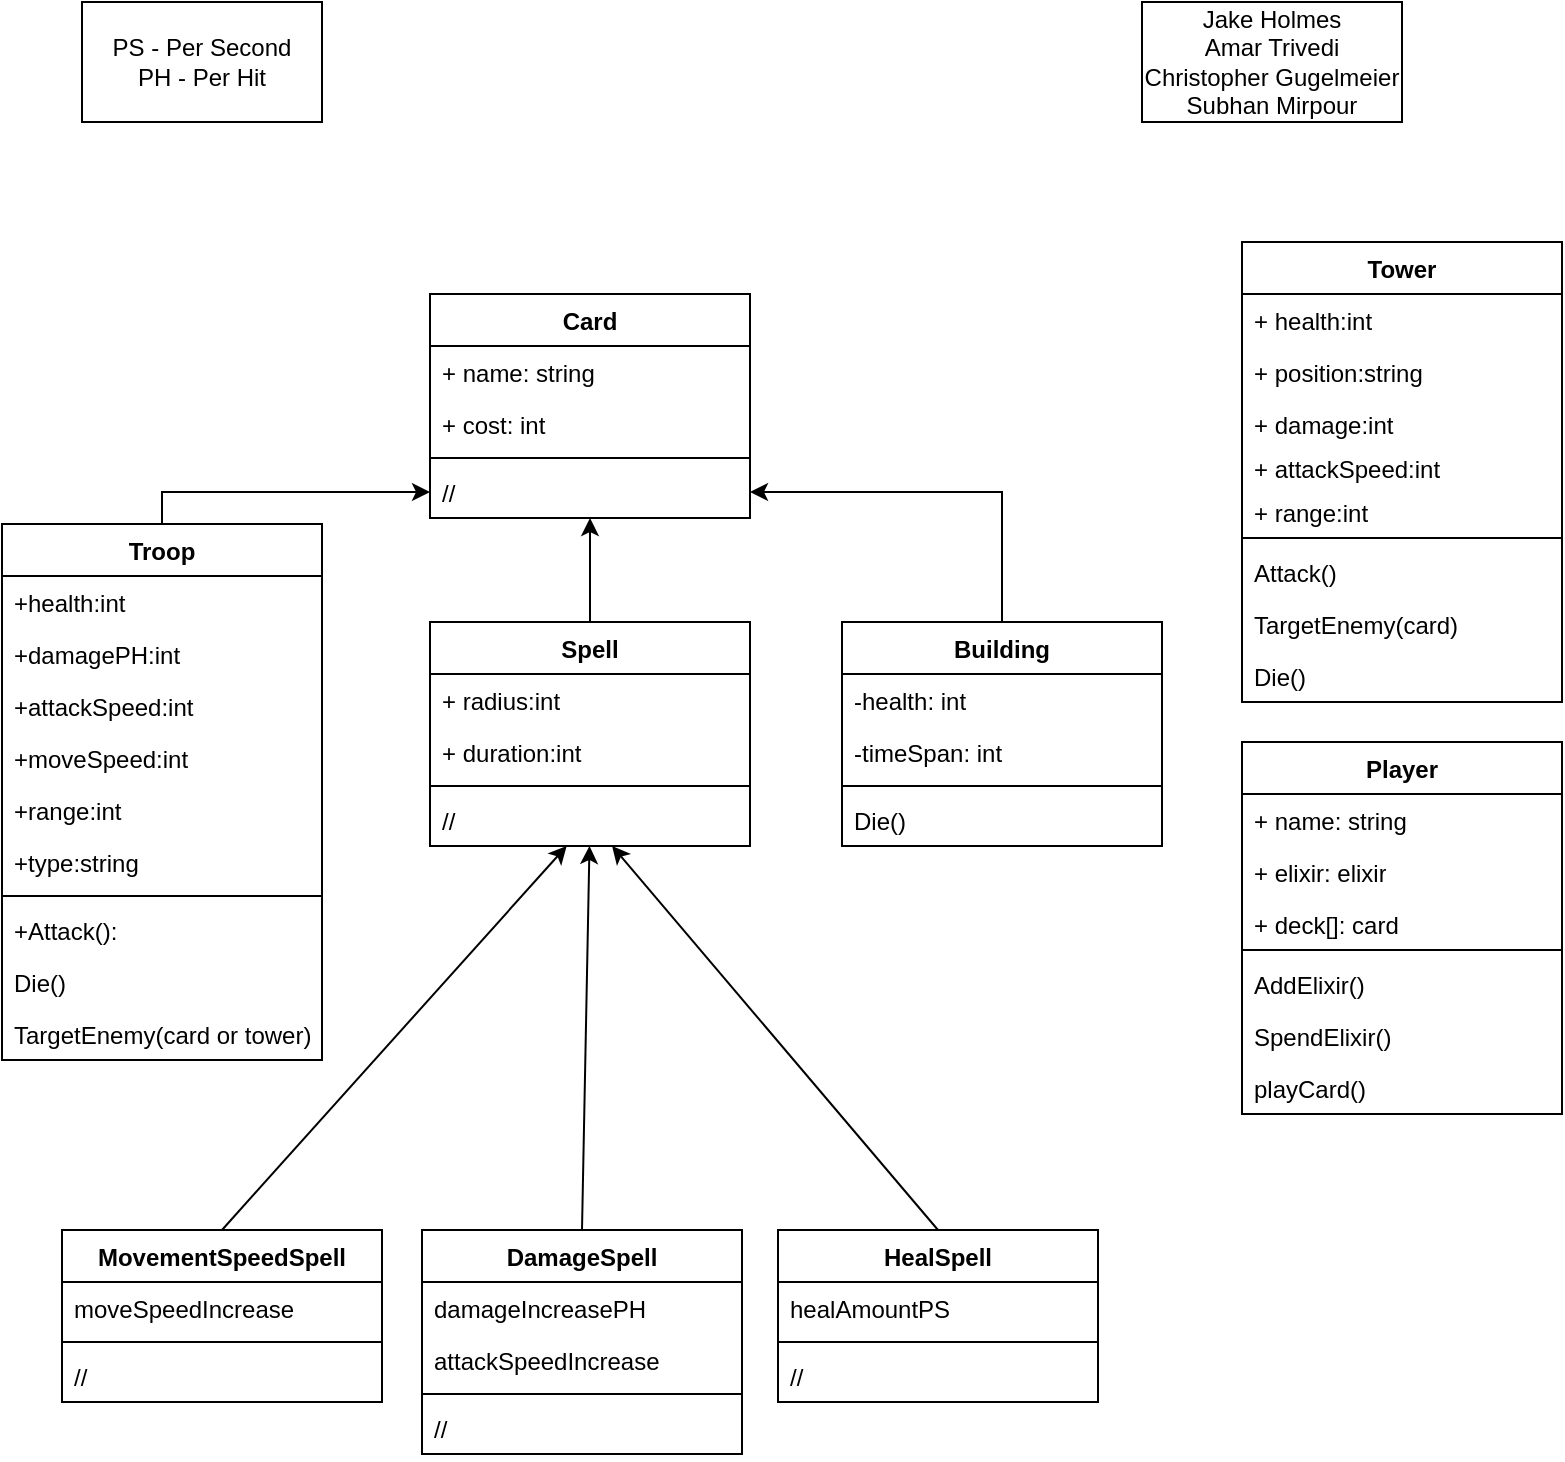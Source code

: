 <mxfile version="24.0.2" type="device">
  <diagram id="C5RBs43oDa-KdzZeNtuy" name="Page-1">
    <mxGraphModel dx="1434" dy="1915" grid="1" gridSize="10" guides="1" tooltips="1" connect="1" arrows="1" fold="1" page="1" pageScale="1" pageWidth="827" pageHeight="1169" math="0" shadow="0">
      <root>
        <mxCell id="WIyWlLk6GJQsqaUBKTNV-0" />
        <mxCell id="WIyWlLk6GJQsqaUBKTNV-1" parent="WIyWlLk6GJQsqaUBKTNV-0" />
        <mxCell id="csvhxNmsxQ6Armp73pFt-4" value="Tower" style="swimlane;fontStyle=1;align=center;verticalAlign=top;childLayout=stackLayout;horizontal=1;startSize=26;horizontalStack=0;resizeParent=1;resizeParentMax=0;resizeLast=0;collapsible=1;marginBottom=0;whiteSpace=wrap;html=1;" parent="WIyWlLk6GJQsqaUBKTNV-1" vertex="1">
          <mxGeometry x="660" y="40" width="160" height="230" as="geometry" />
        </mxCell>
        <mxCell id="csvhxNmsxQ6Armp73pFt-5" value="+&amp;nbsp;&lt;span style=&quot;background-color: initial;&quot;&gt;health:int&lt;/span&gt;" style="text;strokeColor=none;fillColor=none;align=left;verticalAlign=top;spacingLeft=4;spacingRight=4;overflow=hidden;rotatable=0;points=[[0,0.5],[1,0.5]];portConstraint=eastwest;whiteSpace=wrap;html=1;" parent="csvhxNmsxQ6Armp73pFt-4" vertex="1">
          <mxGeometry y="26" width="160" height="26" as="geometry" />
        </mxCell>
        <mxCell id="csvhxNmsxQ6Armp73pFt-49" value="+ position:string" style="text;strokeColor=none;fillColor=none;align=left;verticalAlign=top;spacingLeft=4;spacingRight=4;overflow=hidden;rotatable=0;points=[[0,0.5],[1,0.5]];portConstraint=eastwest;whiteSpace=wrap;html=1;" parent="csvhxNmsxQ6Armp73pFt-4" vertex="1">
          <mxGeometry y="52" width="160" height="26" as="geometry" />
        </mxCell>
        <mxCell id="csvhxNmsxQ6Armp73pFt-50" value="+ damage:int" style="text;strokeColor=none;fillColor=none;align=left;verticalAlign=top;spacingLeft=4;spacingRight=4;overflow=hidden;rotatable=0;points=[[0,0.5],[1,0.5]];portConstraint=eastwest;whiteSpace=wrap;html=1;" parent="csvhxNmsxQ6Armp73pFt-4" vertex="1">
          <mxGeometry y="78" width="160" height="22" as="geometry" />
        </mxCell>
        <mxCell id="iNIcQriuoPwsWavCCn1I-0" value="+ attackSpeed:int" style="text;strokeColor=none;fillColor=none;align=left;verticalAlign=top;spacingLeft=4;spacingRight=4;overflow=hidden;rotatable=0;points=[[0,0.5],[1,0.5]];portConstraint=eastwest;whiteSpace=wrap;html=1;" parent="csvhxNmsxQ6Armp73pFt-4" vertex="1">
          <mxGeometry y="100" width="160" height="22" as="geometry" />
        </mxCell>
        <mxCell id="iNIcQriuoPwsWavCCn1I-4" value="+ range:int" style="text;strokeColor=none;fillColor=none;align=left;verticalAlign=top;spacingLeft=4;spacingRight=4;overflow=hidden;rotatable=0;points=[[0,0.5],[1,0.5]];portConstraint=eastwest;whiteSpace=wrap;html=1;" parent="csvhxNmsxQ6Armp73pFt-4" vertex="1">
          <mxGeometry y="122" width="160" height="22" as="geometry" />
        </mxCell>
        <mxCell id="csvhxNmsxQ6Armp73pFt-6" value="" style="line;strokeWidth=1;fillColor=none;align=left;verticalAlign=middle;spacingTop=-1;spacingLeft=3;spacingRight=3;rotatable=0;labelPosition=right;points=[];portConstraint=eastwest;strokeColor=inherit;" parent="csvhxNmsxQ6Armp73pFt-4" vertex="1">
          <mxGeometry y="144" width="160" height="8" as="geometry" />
        </mxCell>
        <mxCell id="csvhxNmsxQ6Armp73pFt-7" value="Attack()" style="text;strokeColor=none;fillColor=none;align=left;verticalAlign=top;spacingLeft=4;spacingRight=4;overflow=hidden;rotatable=0;points=[[0,0.5],[1,0.5]];portConstraint=eastwest;whiteSpace=wrap;html=1;" parent="csvhxNmsxQ6Armp73pFt-4" vertex="1">
          <mxGeometry y="152" width="160" height="26" as="geometry" />
        </mxCell>
        <mxCell id="csvhxNmsxQ6Armp73pFt-51" value="TargetEnemy(card)" style="text;strokeColor=none;fillColor=none;align=left;verticalAlign=top;spacingLeft=4;spacingRight=4;overflow=hidden;rotatable=0;points=[[0,0.5],[1,0.5]];portConstraint=eastwest;whiteSpace=wrap;html=1;" parent="csvhxNmsxQ6Armp73pFt-4" vertex="1">
          <mxGeometry y="178" width="160" height="26" as="geometry" />
        </mxCell>
        <mxCell id="Tl1MsKWOfguhLpxrArYQ-1" value="Die()" style="text;strokeColor=none;fillColor=none;align=left;verticalAlign=top;spacingLeft=4;spacingRight=4;overflow=hidden;rotatable=0;points=[[0,0.5],[1,0.5]];portConstraint=eastwest;whiteSpace=wrap;html=1;" parent="csvhxNmsxQ6Armp73pFt-4" vertex="1">
          <mxGeometry y="204" width="160" height="26" as="geometry" />
        </mxCell>
        <mxCell id="csvhxNmsxQ6Armp73pFt-16" value="Card" style="swimlane;fontStyle=1;align=center;verticalAlign=top;childLayout=stackLayout;horizontal=1;startSize=26;horizontalStack=0;resizeParent=1;resizeParentMax=0;resizeLast=0;collapsible=1;marginBottom=0;whiteSpace=wrap;html=1;" parent="WIyWlLk6GJQsqaUBKTNV-1" vertex="1">
          <mxGeometry x="254" y="66" width="160" height="112" as="geometry" />
        </mxCell>
        <mxCell id="csvhxNmsxQ6Armp73pFt-17" value="+ name: string" style="text;strokeColor=none;fillColor=none;align=left;verticalAlign=top;spacingLeft=4;spacingRight=4;overflow=hidden;rotatable=0;points=[[0,0.5],[1,0.5]];portConstraint=eastwest;whiteSpace=wrap;html=1;" parent="csvhxNmsxQ6Armp73pFt-16" vertex="1">
          <mxGeometry y="26" width="160" height="26" as="geometry" />
        </mxCell>
        <mxCell id="csvhxNmsxQ6Armp73pFt-41" value="+ cost: int" style="text;strokeColor=none;fillColor=none;align=left;verticalAlign=top;spacingLeft=4;spacingRight=4;overflow=hidden;rotatable=0;points=[[0,0.5],[1,0.5]];portConstraint=eastwest;whiteSpace=wrap;html=1;" parent="csvhxNmsxQ6Armp73pFt-16" vertex="1">
          <mxGeometry y="52" width="160" height="26" as="geometry" />
        </mxCell>
        <mxCell id="csvhxNmsxQ6Armp73pFt-18" value="" style="line;strokeWidth=1;fillColor=none;align=left;verticalAlign=middle;spacingTop=-1;spacingLeft=3;spacingRight=3;rotatable=0;labelPosition=right;points=[];portConstraint=eastwest;strokeColor=inherit;" parent="csvhxNmsxQ6Armp73pFt-16" vertex="1">
          <mxGeometry y="78" width="160" height="8" as="geometry" />
        </mxCell>
        <mxCell id="csvhxNmsxQ6Armp73pFt-19" value="//" style="text;strokeColor=none;fillColor=none;align=left;verticalAlign=top;spacingLeft=4;spacingRight=4;overflow=hidden;rotatable=0;points=[[0,0.5],[1,0.5]];portConstraint=eastwest;whiteSpace=wrap;html=1;" parent="csvhxNmsxQ6Armp73pFt-16" vertex="1">
          <mxGeometry y="86" width="160" height="26" as="geometry" />
        </mxCell>
        <mxCell id="csvhxNmsxQ6Armp73pFt-32" value="Spell" style="swimlane;fontStyle=1;align=center;verticalAlign=top;childLayout=stackLayout;horizontal=1;startSize=26;horizontalStack=0;resizeParent=1;resizeParentMax=0;resizeLast=0;collapsible=1;marginBottom=0;whiteSpace=wrap;html=1;" parent="WIyWlLk6GJQsqaUBKTNV-1" vertex="1">
          <mxGeometry x="254" y="230" width="160" height="112" as="geometry" />
        </mxCell>
        <mxCell id="csvhxNmsxQ6Armp73pFt-33" value="+ radius:int" style="text;strokeColor=none;fillColor=none;align=left;verticalAlign=top;spacingLeft=4;spacingRight=4;overflow=hidden;rotatable=0;points=[[0,0.5],[1,0.5]];portConstraint=eastwest;whiteSpace=wrap;html=1;" parent="csvhxNmsxQ6Armp73pFt-32" vertex="1">
          <mxGeometry y="26" width="160" height="26" as="geometry" />
        </mxCell>
        <mxCell id="csvhxNmsxQ6Armp73pFt-47" value="+ duration:int" style="text;strokeColor=none;fillColor=none;align=left;verticalAlign=top;spacingLeft=4;spacingRight=4;overflow=hidden;rotatable=0;points=[[0,0.5],[1,0.5]];portConstraint=eastwest;whiteSpace=wrap;html=1;" parent="csvhxNmsxQ6Armp73pFt-32" vertex="1">
          <mxGeometry y="52" width="160" height="26" as="geometry" />
        </mxCell>
        <mxCell id="csvhxNmsxQ6Armp73pFt-34" value="" style="line;strokeWidth=1;fillColor=none;align=left;verticalAlign=middle;spacingTop=-1;spacingLeft=3;spacingRight=3;rotatable=0;labelPosition=right;points=[];portConstraint=eastwest;strokeColor=inherit;" parent="csvhxNmsxQ6Armp73pFt-32" vertex="1">
          <mxGeometry y="78" width="160" height="8" as="geometry" />
        </mxCell>
        <mxCell id="csvhxNmsxQ6Armp73pFt-35" value="//" style="text;strokeColor=none;fillColor=none;align=left;verticalAlign=top;spacingLeft=4;spacingRight=4;overflow=hidden;rotatable=0;points=[[0,0.5],[1,0.5]];portConstraint=eastwest;whiteSpace=wrap;html=1;" parent="csvhxNmsxQ6Armp73pFt-32" vertex="1">
          <mxGeometry y="86" width="160" height="26" as="geometry" />
        </mxCell>
        <mxCell id="iNIcQriuoPwsWavCCn1I-9" value="HealSpell" style="swimlane;fontStyle=1;align=center;verticalAlign=top;childLayout=stackLayout;horizontal=1;startSize=26;horizontalStack=0;resizeParent=1;resizeParentMax=0;resizeLast=0;collapsible=1;marginBottom=0;whiteSpace=wrap;html=1;" parent="WIyWlLk6GJQsqaUBKTNV-1" vertex="1">
          <mxGeometry x="428" y="534" width="160" height="86" as="geometry">
            <mxRectangle x="428" y="534" width="90" height="30" as="alternateBounds" />
          </mxGeometry>
        </mxCell>
        <mxCell id="iNIcQriuoPwsWavCCn1I-13" value="healAmountPS" style="text;strokeColor=none;fillColor=none;align=left;verticalAlign=top;spacingLeft=4;spacingRight=4;overflow=hidden;rotatable=0;points=[[0,0.5],[1,0.5]];portConstraint=eastwest;whiteSpace=wrap;html=1;" parent="iNIcQriuoPwsWavCCn1I-9" vertex="1">
          <mxGeometry y="26" width="160" height="26" as="geometry" />
        </mxCell>
        <mxCell id="iNIcQriuoPwsWavCCn1I-14" value="" style="line;strokeWidth=1;fillColor=none;align=left;verticalAlign=middle;spacingTop=-1;spacingLeft=3;spacingRight=3;rotatable=0;labelPosition=right;points=[];portConstraint=eastwest;strokeColor=inherit;" parent="iNIcQriuoPwsWavCCn1I-9" vertex="1">
          <mxGeometry y="52" width="160" height="8" as="geometry" />
        </mxCell>
        <mxCell id="iNIcQriuoPwsWavCCn1I-15" value="//" style="text;strokeColor=none;fillColor=none;align=left;verticalAlign=top;spacingLeft=4;spacingRight=4;overflow=hidden;rotatable=0;points=[[0,0.5],[1,0.5]];portConstraint=eastwest;whiteSpace=wrap;html=1;" parent="iNIcQriuoPwsWavCCn1I-9" vertex="1">
          <mxGeometry y="60" width="160" height="26" as="geometry" />
        </mxCell>
        <mxCell id="iNIcQriuoPwsWavCCn1I-16" value="DamageSpell" style="swimlane;fontStyle=1;align=center;verticalAlign=top;childLayout=stackLayout;horizontal=1;startSize=26;horizontalStack=0;resizeParent=1;resizeParentMax=0;resizeLast=0;collapsible=1;marginBottom=0;whiteSpace=wrap;html=1;" parent="WIyWlLk6GJQsqaUBKTNV-1" vertex="1">
          <mxGeometry x="250" y="534" width="160" height="112" as="geometry" />
        </mxCell>
        <mxCell id="iNIcQriuoPwsWavCCn1I-17" value="damageIncreasePH" style="text;strokeColor=none;fillColor=none;align=left;verticalAlign=top;spacingLeft=4;spacingRight=4;overflow=hidden;rotatable=0;points=[[0,0.5],[1,0.5]];portConstraint=eastwest;whiteSpace=wrap;html=1;" parent="iNIcQriuoPwsWavCCn1I-16" vertex="1">
          <mxGeometry y="26" width="160" height="26" as="geometry" />
        </mxCell>
        <mxCell id="GaQi7xk27JUv1yIqM9jF-0" value="attackSpeedIncrease" style="text;strokeColor=none;fillColor=none;align=left;verticalAlign=top;spacingLeft=4;spacingRight=4;overflow=hidden;rotatable=0;points=[[0,0.5],[1,0.5]];portConstraint=eastwest;whiteSpace=wrap;html=1;" parent="iNIcQriuoPwsWavCCn1I-16" vertex="1">
          <mxGeometry y="52" width="160" height="26" as="geometry" />
        </mxCell>
        <mxCell id="iNIcQriuoPwsWavCCn1I-19" value="" style="line;strokeWidth=1;fillColor=none;align=left;verticalAlign=middle;spacingTop=-1;spacingLeft=3;spacingRight=3;rotatable=0;labelPosition=right;points=[];portConstraint=eastwest;strokeColor=inherit;" parent="iNIcQriuoPwsWavCCn1I-16" vertex="1">
          <mxGeometry y="78" width="160" height="8" as="geometry" />
        </mxCell>
        <mxCell id="iNIcQriuoPwsWavCCn1I-20" value="//" style="text;strokeColor=none;fillColor=none;align=left;verticalAlign=top;spacingLeft=4;spacingRight=4;overflow=hidden;rotatable=0;points=[[0,0.5],[1,0.5]];portConstraint=eastwest;whiteSpace=wrap;html=1;" parent="iNIcQriuoPwsWavCCn1I-16" vertex="1">
          <mxGeometry y="86" width="160" height="26" as="geometry" />
        </mxCell>
        <mxCell id="iNIcQriuoPwsWavCCn1I-21" value="MovementSpeedSpell" style="swimlane;fontStyle=1;align=center;verticalAlign=top;childLayout=stackLayout;horizontal=1;startSize=26;horizontalStack=0;resizeParent=1;resizeParentMax=0;resizeLast=0;collapsible=1;marginBottom=0;whiteSpace=wrap;html=1;" parent="WIyWlLk6GJQsqaUBKTNV-1" vertex="1">
          <mxGeometry x="70" y="534" width="160" height="86" as="geometry" />
        </mxCell>
        <mxCell id="iNIcQriuoPwsWavCCn1I-23" value="moveSpeedIncrease" style="text;strokeColor=none;fillColor=none;align=left;verticalAlign=top;spacingLeft=4;spacingRight=4;overflow=hidden;rotatable=0;points=[[0,0.5],[1,0.5]];portConstraint=eastwest;whiteSpace=wrap;html=1;" parent="iNIcQriuoPwsWavCCn1I-21" vertex="1">
          <mxGeometry y="26" width="160" height="26" as="geometry" />
        </mxCell>
        <mxCell id="iNIcQriuoPwsWavCCn1I-24" value="" style="line;strokeWidth=1;fillColor=none;align=left;verticalAlign=middle;spacingTop=-1;spacingLeft=3;spacingRight=3;rotatable=0;labelPosition=right;points=[];portConstraint=eastwest;strokeColor=inherit;" parent="iNIcQriuoPwsWavCCn1I-21" vertex="1">
          <mxGeometry y="52" width="160" height="8" as="geometry" />
        </mxCell>
        <mxCell id="iNIcQriuoPwsWavCCn1I-25" value="//" style="text;strokeColor=none;fillColor=none;align=left;verticalAlign=top;spacingLeft=4;spacingRight=4;overflow=hidden;rotatable=0;points=[[0,0.5],[1,0.5]];portConstraint=eastwest;whiteSpace=wrap;html=1;" parent="iNIcQriuoPwsWavCCn1I-21" vertex="1">
          <mxGeometry y="60" width="160" height="26" as="geometry" />
        </mxCell>
        <mxCell id="GaQi7xk27JUv1yIqM9jF-1" value="PS - Per Second&lt;div&gt;PH - Per Hit&lt;/div&gt;" style="rounded=0;whiteSpace=wrap;html=1;" parent="WIyWlLk6GJQsqaUBKTNV-1" vertex="1">
          <mxGeometry x="80" y="-80" width="120" height="60" as="geometry" />
        </mxCell>
        <mxCell id="YzyzfopdXiHYQodAMBmI-0" value="Troop" style="swimlane;fontStyle=1;align=center;verticalAlign=top;childLayout=stackLayout;horizontal=1;startSize=26;horizontalStack=0;resizeParent=1;resizeParentMax=0;resizeLast=0;collapsible=1;marginBottom=0;whiteSpace=wrap;html=1;" parent="WIyWlLk6GJQsqaUBKTNV-1" vertex="1">
          <mxGeometry x="40" y="181" width="160" height="268" as="geometry">
            <mxRectangle x="40" y="181" width="70" height="30" as="alternateBounds" />
          </mxGeometry>
        </mxCell>
        <mxCell id="YzyzfopdXiHYQodAMBmI-1" value="+health:int" style="text;strokeColor=none;fillColor=none;align=left;verticalAlign=top;spacingLeft=4;spacingRight=4;overflow=hidden;rotatable=0;points=[[0,0.5],[1,0.5]];portConstraint=eastwest;whiteSpace=wrap;html=1;" parent="YzyzfopdXiHYQodAMBmI-0" vertex="1">
          <mxGeometry y="26" width="160" height="26" as="geometry" />
        </mxCell>
        <mxCell id="YzyzfopdXiHYQodAMBmI-2" value="+damagePH:int" style="text;strokeColor=none;fillColor=none;align=left;verticalAlign=top;spacingLeft=4;spacingRight=4;overflow=hidden;rotatable=0;points=[[0,0.5],[1,0.5]];portConstraint=eastwest;whiteSpace=wrap;html=1;" parent="YzyzfopdXiHYQodAMBmI-0" vertex="1">
          <mxGeometry y="52" width="160" height="26" as="geometry" />
        </mxCell>
        <mxCell id="YzyzfopdXiHYQodAMBmI-3" value="+attackSpeed:int" style="text;strokeColor=none;fillColor=none;align=left;verticalAlign=top;spacingLeft=4;spacingRight=4;overflow=hidden;rotatable=0;points=[[0,0.5],[1,0.5]];portConstraint=eastwest;whiteSpace=wrap;html=1;" parent="YzyzfopdXiHYQodAMBmI-0" vertex="1">
          <mxGeometry y="78" width="160" height="26" as="geometry" />
        </mxCell>
        <mxCell id="YzyzfopdXiHYQodAMBmI-4" value="+moveSpeed:int" style="text;strokeColor=none;fillColor=none;align=left;verticalAlign=top;spacingLeft=4;spacingRight=4;overflow=hidden;rotatable=0;points=[[0,0.5],[1,0.5]];portConstraint=eastwest;whiteSpace=wrap;html=1;" parent="YzyzfopdXiHYQodAMBmI-0" vertex="1">
          <mxGeometry y="104" width="160" height="26" as="geometry" />
        </mxCell>
        <mxCell id="YzyzfopdXiHYQodAMBmI-5" value="+range:int" style="text;strokeColor=none;fillColor=none;align=left;verticalAlign=top;spacingLeft=4;spacingRight=4;overflow=hidden;rotatable=0;points=[[0,0.5],[1,0.5]];portConstraint=eastwest;whiteSpace=wrap;html=1;" parent="YzyzfopdXiHYQodAMBmI-0" vertex="1">
          <mxGeometry y="130" width="160" height="26" as="geometry" />
        </mxCell>
        <mxCell id="ZuoqHaw9zAEhWaEtcI0y-0" value="+type:string" style="text;strokeColor=none;fillColor=none;align=left;verticalAlign=top;spacingLeft=4;spacingRight=4;overflow=hidden;rotatable=0;points=[[0,0.5],[1,0.5]];portConstraint=eastwest;whiteSpace=wrap;html=1;" parent="YzyzfopdXiHYQodAMBmI-0" vertex="1">
          <mxGeometry y="156" width="160" height="26" as="geometry" />
        </mxCell>
        <mxCell id="YzyzfopdXiHYQodAMBmI-6" value="" style="line;strokeWidth=1;fillColor=none;align=left;verticalAlign=middle;spacingTop=-1;spacingLeft=3;spacingRight=3;rotatable=0;labelPosition=right;points=[];portConstraint=eastwest;strokeColor=inherit;" parent="YzyzfopdXiHYQodAMBmI-0" vertex="1">
          <mxGeometry y="182" width="160" height="8" as="geometry" />
        </mxCell>
        <mxCell id="YzyzfopdXiHYQodAMBmI-7" value="+Attack():" style="text;strokeColor=none;fillColor=none;align=left;verticalAlign=top;spacingLeft=4;spacingRight=4;overflow=hidden;rotatable=0;points=[[0,0.5],[1,0.5]];portConstraint=eastwest;whiteSpace=wrap;html=1;" parent="YzyzfopdXiHYQodAMBmI-0" vertex="1">
          <mxGeometry y="190" width="160" height="26" as="geometry" />
        </mxCell>
        <mxCell id="YzyzfopdXiHYQodAMBmI-8" value="Die()" style="text;strokeColor=none;fillColor=none;align=left;verticalAlign=top;spacingLeft=4;spacingRight=4;overflow=hidden;rotatable=0;points=[[0,0.5],[1,0.5]];portConstraint=eastwest;whiteSpace=wrap;html=1;" parent="YzyzfopdXiHYQodAMBmI-0" vertex="1">
          <mxGeometry y="216" width="160" height="26" as="geometry" />
        </mxCell>
        <mxCell id="YzyzfopdXiHYQodAMBmI-9" value="TargetEnemy(card or tower)" style="text;strokeColor=none;fillColor=none;align=left;verticalAlign=top;spacingLeft=4;spacingRight=4;overflow=hidden;rotatable=0;points=[[0,0.5],[1,0.5]];portConstraint=eastwest;whiteSpace=wrap;html=1;" parent="YzyzfopdXiHYQodAMBmI-0" vertex="1">
          <mxGeometry y="242" width="160" height="26" as="geometry" />
        </mxCell>
        <mxCell id="kBVaoOtApolfgrzNVKWn-0" value="" style="endArrow=classic;html=1;rounded=0;exitX=0.5;exitY=0;exitDx=0;exitDy=0;entryX=0;entryY=0.5;entryDx=0;entryDy=0;endFill=1;" parent="WIyWlLk6GJQsqaUBKTNV-1" source="YzyzfopdXiHYQodAMBmI-0" target="csvhxNmsxQ6Armp73pFt-19" edge="1">
          <mxGeometry width="50" height="50" relative="1" as="geometry">
            <mxPoint x="110" y="280" as="sourcePoint" />
            <mxPoint x="140" y="180" as="targetPoint" />
            <Array as="points">
              <mxPoint x="120" y="165" />
            </Array>
          </mxGeometry>
        </mxCell>
        <mxCell id="kBVaoOtApolfgrzNVKWn-1" value="" style="endArrow=classic;html=1;rounded=0;entryX=0.5;entryY=1;entryDx=0;entryDy=0;exitX=0.5;exitY=0;exitDx=0;exitDy=0;" parent="WIyWlLk6GJQsqaUBKTNV-1" source="csvhxNmsxQ6Armp73pFt-32" target="csvhxNmsxQ6Armp73pFt-16" edge="1">
          <mxGeometry width="50" height="50" relative="1" as="geometry">
            <mxPoint x="330" y="230" as="sourcePoint" />
            <mxPoint x="380" y="180" as="targetPoint" />
          </mxGeometry>
        </mxCell>
        <mxCell id="kBVaoOtApolfgrzNVKWn-2" value="" style="endArrow=classic;html=1;rounded=0;exitX=0.5;exitY=0;exitDx=0;exitDy=0;entryX=1;entryY=0.5;entryDx=0;entryDy=0;" parent="WIyWlLk6GJQsqaUBKTNV-1" source="YzyzfopdXiHYQodAMBmI-55" target="csvhxNmsxQ6Armp73pFt-19" edge="1">
          <mxGeometry width="50" height="50" relative="1" as="geometry">
            <mxPoint x="540" y="210" as="sourcePoint" />
            <mxPoint x="540" y="130" as="targetPoint" />
            <Array as="points">
              <mxPoint x="540" y="165" />
            </Array>
          </mxGeometry>
        </mxCell>
        <mxCell id="kBVaoOtApolfgrzNVKWn-11" value="" style="endArrow=classic;html=1;rounded=0;exitX=0.5;exitY=0;exitDx=0;exitDy=0;" parent="WIyWlLk6GJQsqaUBKTNV-1" source="iNIcQriuoPwsWavCCn1I-21" target="csvhxNmsxQ6Armp73pFt-35" edge="1">
          <mxGeometry width="50" height="50" relative="1" as="geometry">
            <mxPoint x="340" y="490" as="sourcePoint" />
            <mxPoint x="390" y="440" as="targetPoint" />
          </mxGeometry>
        </mxCell>
        <mxCell id="Tl1MsKWOfguhLpxrArYQ-12" value="Player" style="swimlane;fontStyle=1;align=center;verticalAlign=top;childLayout=stackLayout;horizontal=1;startSize=26;horizontalStack=0;resizeParent=1;resizeParentMax=0;resizeLast=0;collapsible=1;marginBottom=0;whiteSpace=wrap;html=1;" parent="WIyWlLk6GJQsqaUBKTNV-1" vertex="1">
          <mxGeometry x="660" y="290" width="160" height="186" as="geometry" />
        </mxCell>
        <mxCell id="Tl1MsKWOfguhLpxrArYQ-13" value="+ name: string" style="text;strokeColor=none;fillColor=none;align=left;verticalAlign=top;spacingLeft=4;spacingRight=4;overflow=hidden;rotatable=0;points=[[0,0.5],[1,0.5]];portConstraint=eastwest;whiteSpace=wrap;html=1;" parent="Tl1MsKWOfguhLpxrArYQ-12" vertex="1">
          <mxGeometry y="26" width="160" height="26" as="geometry" />
        </mxCell>
        <mxCell id="Tl1MsKWOfguhLpxrArYQ-14" value="+ elixir: elixir" style="text;strokeColor=none;fillColor=none;align=left;verticalAlign=top;spacingLeft=4;spacingRight=4;overflow=hidden;rotatable=0;points=[[0,0.5],[1,0.5]];portConstraint=eastwest;whiteSpace=wrap;html=1;" parent="Tl1MsKWOfguhLpxrArYQ-12" vertex="1">
          <mxGeometry y="52" width="160" height="26" as="geometry" />
        </mxCell>
        <mxCell id="Tl1MsKWOfguhLpxrArYQ-15" value="+ deck[]: card" style="text;strokeColor=none;fillColor=none;align=left;verticalAlign=top;spacingLeft=4;spacingRight=4;overflow=hidden;rotatable=0;points=[[0,0.5],[1,0.5]];portConstraint=eastwest;whiteSpace=wrap;html=1;" parent="Tl1MsKWOfguhLpxrArYQ-12" vertex="1">
          <mxGeometry y="78" width="160" height="22" as="geometry" />
        </mxCell>
        <mxCell id="Tl1MsKWOfguhLpxrArYQ-18" value="" style="line;strokeWidth=1;fillColor=none;align=left;verticalAlign=middle;spacingTop=-1;spacingLeft=3;spacingRight=3;rotatable=0;labelPosition=right;points=[];portConstraint=eastwest;strokeColor=inherit;" parent="Tl1MsKWOfguhLpxrArYQ-12" vertex="1">
          <mxGeometry y="100" width="160" height="8" as="geometry" />
        </mxCell>
        <mxCell id="Tl1MsKWOfguhLpxrArYQ-19" value="AddElixir()" style="text;strokeColor=none;fillColor=none;align=left;verticalAlign=top;spacingLeft=4;spacingRight=4;overflow=hidden;rotatable=0;points=[[0,0.5],[1,0.5]];portConstraint=eastwest;whiteSpace=wrap;html=1;" parent="Tl1MsKWOfguhLpxrArYQ-12" vertex="1">
          <mxGeometry y="108" width="160" height="26" as="geometry" />
        </mxCell>
        <mxCell id="YzyzfopdXiHYQodAMBmI-37" value="SpendElixir()" style="text;strokeColor=none;fillColor=none;align=left;verticalAlign=top;spacingLeft=4;spacingRight=4;overflow=hidden;rotatable=0;points=[[0,0.5],[1,0.5]];portConstraint=eastwest;whiteSpace=wrap;html=1;" parent="Tl1MsKWOfguhLpxrArYQ-12" vertex="1">
          <mxGeometry y="134" width="160" height="26" as="geometry" />
        </mxCell>
        <mxCell id="YzyzfopdXiHYQodAMBmI-48" value="playCard()" style="text;strokeColor=none;fillColor=none;align=left;verticalAlign=top;spacingLeft=4;spacingRight=4;overflow=hidden;rotatable=0;points=[[0,0.5],[1,0.5]];portConstraint=eastwest;whiteSpace=wrap;html=1;" parent="Tl1MsKWOfguhLpxrArYQ-12" vertex="1">
          <mxGeometry y="160" width="160" height="26" as="geometry" />
        </mxCell>
        <mxCell id="kBVaoOtApolfgrzNVKWn-15" value="" style="endArrow=classic;html=1;rounded=0;exitX=0.5;exitY=0;exitDx=0;exitDy=0;" parent="WIyWlLk6GJQsqaUBKTNV-1" source="iNIcQriuoPwsWavCCn1I-16" target="csvhxNmsxQ6Armp73pFt-35" edge="1">
          <mxGeometry width="50" height="50" relative="1" as="geometry">
            <mxPoint x="510" y="530" as="sourcePoint" />
            <mxPoint x="560" y="480" as="targetPoint" />
          </mxGeometry>
        </mxCell>
        <mxCell id="kBVaoOtApolfgrzNVKWn-16" value="" style="endArrow=classic;html=1;rounded=0;exitX=0.5;exitY=0;exitDx=0;exitDy=0;" parent="WIyWlLk6GJQsqaUBKTNV-1" source="iNIcQriuoPwsWavCCn1I-9" target="csvhxNmsxQ6Armp73pFt-35" edge="1">
          <mxGeometry width="50" height="50" relative="1" as="geometry">
            <mxPoint x="650" y="520" as="sourcePoint" />
            <mxPoint x="700" y="470" as="targetPoint" />
          </mxGeometry>
        </mxCell>
        <mxCell id="YzyzfopdXiHYQodAMBmI-55" value="Building" style="swimlane;fontStyle=1;align=center;verticalAlign=top;childLayout=stackLayout;horizontal=1;startSize=26;horizontalStack=0;resizeParent=1;resizeParentMax=0;resizeLast=0;collapsible=1;marginBottom=0;whiteSpace=wrap;html=1;" parent="WIyWlLk6GJQsqaUBKTNV-1" vertex="1">
          <mxGeometry x="460" y="230" width="160" height="112" as="geometry" />
        </mxCell>
        <mxCell id="YzyzfopdXiHYQodAMBmI-56" value="-health: int" style="text;strokeColor=none;fillColor=none;align=left;verticalAlign=top;spacingLeft=4;spacingRight=4;overflow=hidden;rotatable=0;points=[[0,0.5],[1,0.5]];portConstraint=eastwest;whiteSpace=wrap;html=1;" parent="YzyzfopdXiHYQodAMBmI-55" vertex="1">
          <mxGeometry y="26" width="160" height="26" as="geometry" />
        </mxCell>
        <mxCell id="YzyzfopdXiHYQodAMBmI-57" value="-timeSpan: int" style="text;strokeColor=none;fillColor=none;align=left;verticalAlign=top;spacingLeft=4;spacingRight=4;overflow=hidden;rotatable=0;points=[[0,0.5],[1,0.5]];portConstraint=eastwest;whiteSpace=wrap;html=1;" parent="YzyzfopdXiHYQodAMBmI-55" vertex="1">
          <mxGeometry y="52" width="160" height="26" as="geometry" />
        </mxCell>
        <mxCell id="YzyzfopdXiHYQodAMBmI-58" value="" style="line;strokeWidth=1;fillColor=none;align=left;verticalAlign=middle;spacingTop=-1;spacingLeft=3;spacingRight=3;rotatable=0;labelPosition=right;points=[];portConstraint=eastwest;strokeColor=inherit;" parent="YzyzfopdXiHYQodAMBmI-55" vertex="1">
          <mxGeometry y="78" width="160" height="8" as="geometry" />
        </mxCell>
        <mxCell id="YzyzfopdXiHYQodAMBmI-59" value="Die()" style="text;strokeColor=none;fillColor=none;align=left;verticalAlign=top;spacingLeft=4;spacingRight=4;overflow=hidden;rotatable=0;points=[[0,0.5],[1,0.5]];portConstraint=eastwest;whiteSpace=wrap;html=1;" parent="YzyzfopdXiHYQodAMBmI-55" vertex="1">
          <mxGeometry y="86" width="160" height="26" as="geometry" />
        </mxCell>
        <mxCell id="ZuoqHaw9zAEhWaEtcI0y-1" value="Jake Holmes&lt;div&gt;Amar Trivedi&lt;/div&gt;&lt;div&gt;Christopher Gugelmeier&lt;/div&gt;&lt;div&gt;Subhan Mirpour&lt;/div&gt;" style="rounded=0;whiteSpace=wrap;html=1;" parent="WIyWlLk6GJQsqaUBKTNV-1" vertex="1">
          <mxGeometry x="610" y="-80" width="130" height="60" as="geometry" />
        </mxCell>
      </root>
    </mxGraphModel>
  </diagram>
</mxfile>
